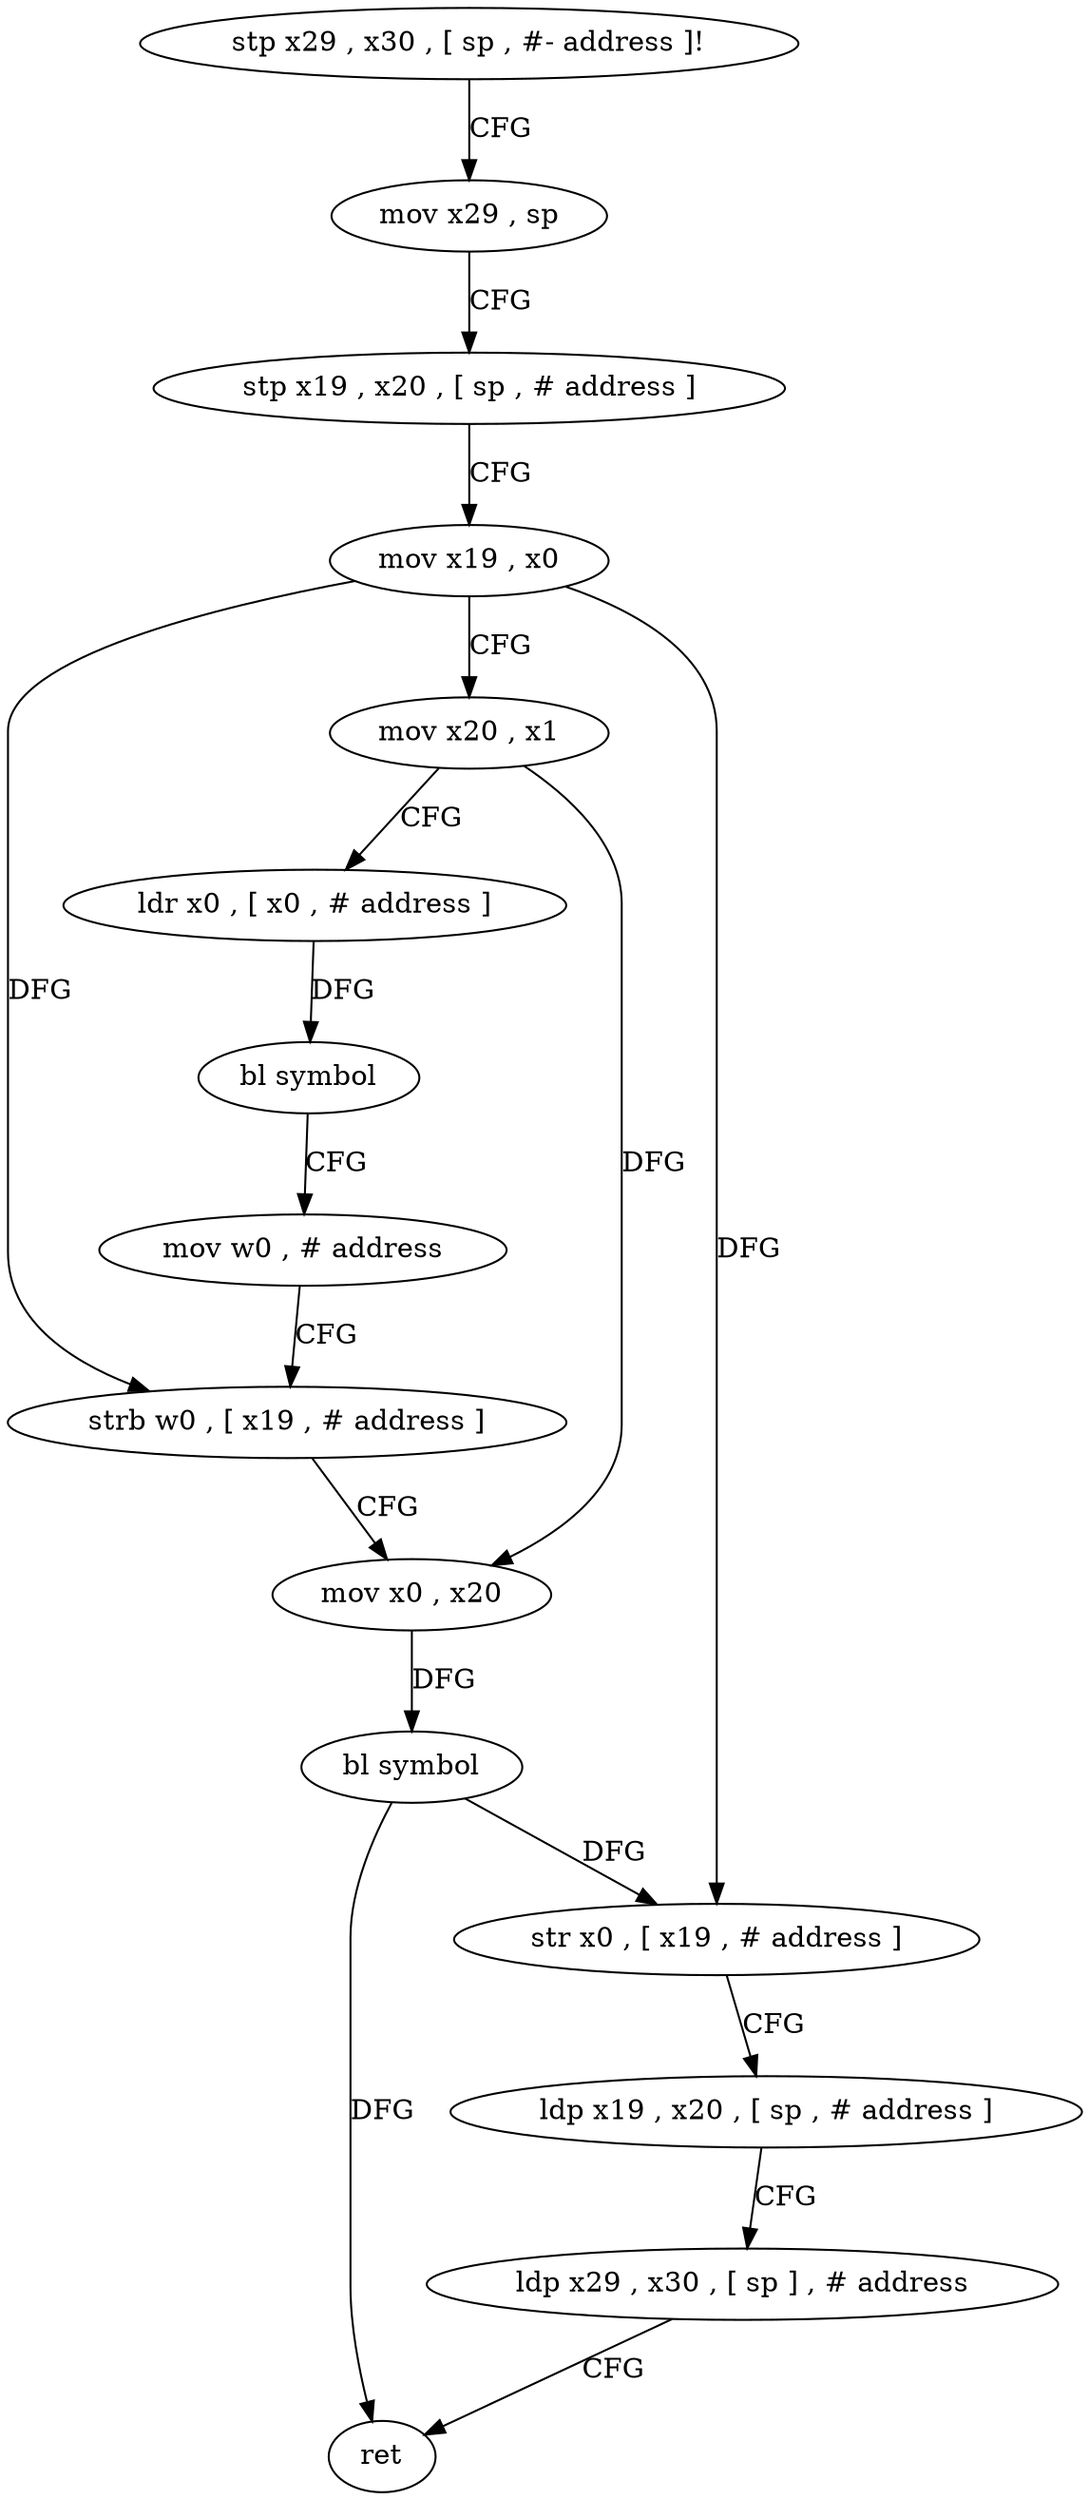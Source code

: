 digraph "func" {
"120688" [label = "stp x29 , x30 , [ sp , #- address ]!" ]
"120692" [label = "mov x29 , sp" ]
"120696" [label = "stp x19 , x20 , [ sp , # address ]" ]
"120700" [label = "mov x19 , x0" ]
"120704" [label = "mov x20 , x1" ]
"120708" [label = "ldr x0 , [ x0 , # address ]" ]
"120712" [label = "bl symbol" ]
"120716" [label = "mov w0 , # address" ]
"120720" [label = "strb w0 , [ x19 , # address ]" ]
"120724" [label = "mov x0 , x20" ]
"120728" [label = "bl symbol" ]
"120732" [label = "str x0 , [ x19 , # address ]" ]
"120736" [label = "ldp x19 , x20 , [ sp , # address ]" ]
"120740" [label = "ldp x29 , x30 , [ sp ] , # address" ]
"120744" [label = "ret" ]
"120688" -> "120692" [ label = "CFG" ]
"120692" -> "120696" [ label = "CFG" ]
"120696" -> "120700" [ label = "CFG" ]
"120700" -> "120704" [ label = "CFG" ]
"120700" -> "120720" [ label = "DFG" ]
"120700" -> "120732" [ label = "DFG" ]
"120704" -> "120708" [ label = "CFG" ]
"120704" -> "120724" [ label = "DFG" ]
"120708" -> "120712" [ label = "DFG" ]
"120712" -> "120716" [ label = "CFG" ]
"120716" -> "120720" [ label = "CFG" ]
"120720" -> "120724" [ label = "CFG" ]
"120724" -> "120728" [ label = "DFG" ]
"120728" -> "120732" [ label = "DFG" ]
"120728" -> "120744" [ label = "DFG" ]
"120732" -> "120736" [ label = "CFG" ]
"120736" -> "120740" [ label = "CFG" ]
"120740" -> "120744" [ label = "CFG" ]
}
